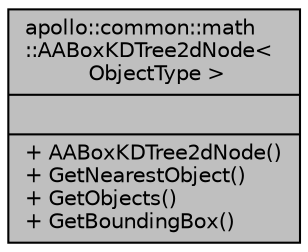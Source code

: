 digraph "apollo::common::math::AABoxKDTree2dNode&lt; ObjectType &gt;"
{
  edge [fontname="Helvetica",fontsize="10",labelfontname="Helvetica",labelfontsize="10"];
  node [fontname="Helvetica",fontsize="10",shape=record];
  Node1 [label="{apollo::common::math\l::AABoxKDTree2dNode\<\l ObjectType \>\n||+ AABoxKDTree2dNode()\l+ GetNearestObject()\l+ GetObjects()\l+ GetBoundingBox()\l}",height=0.2,width=0.4,color="black", fillcolor="grey75", style="filled" fontcolor="black"];
}
